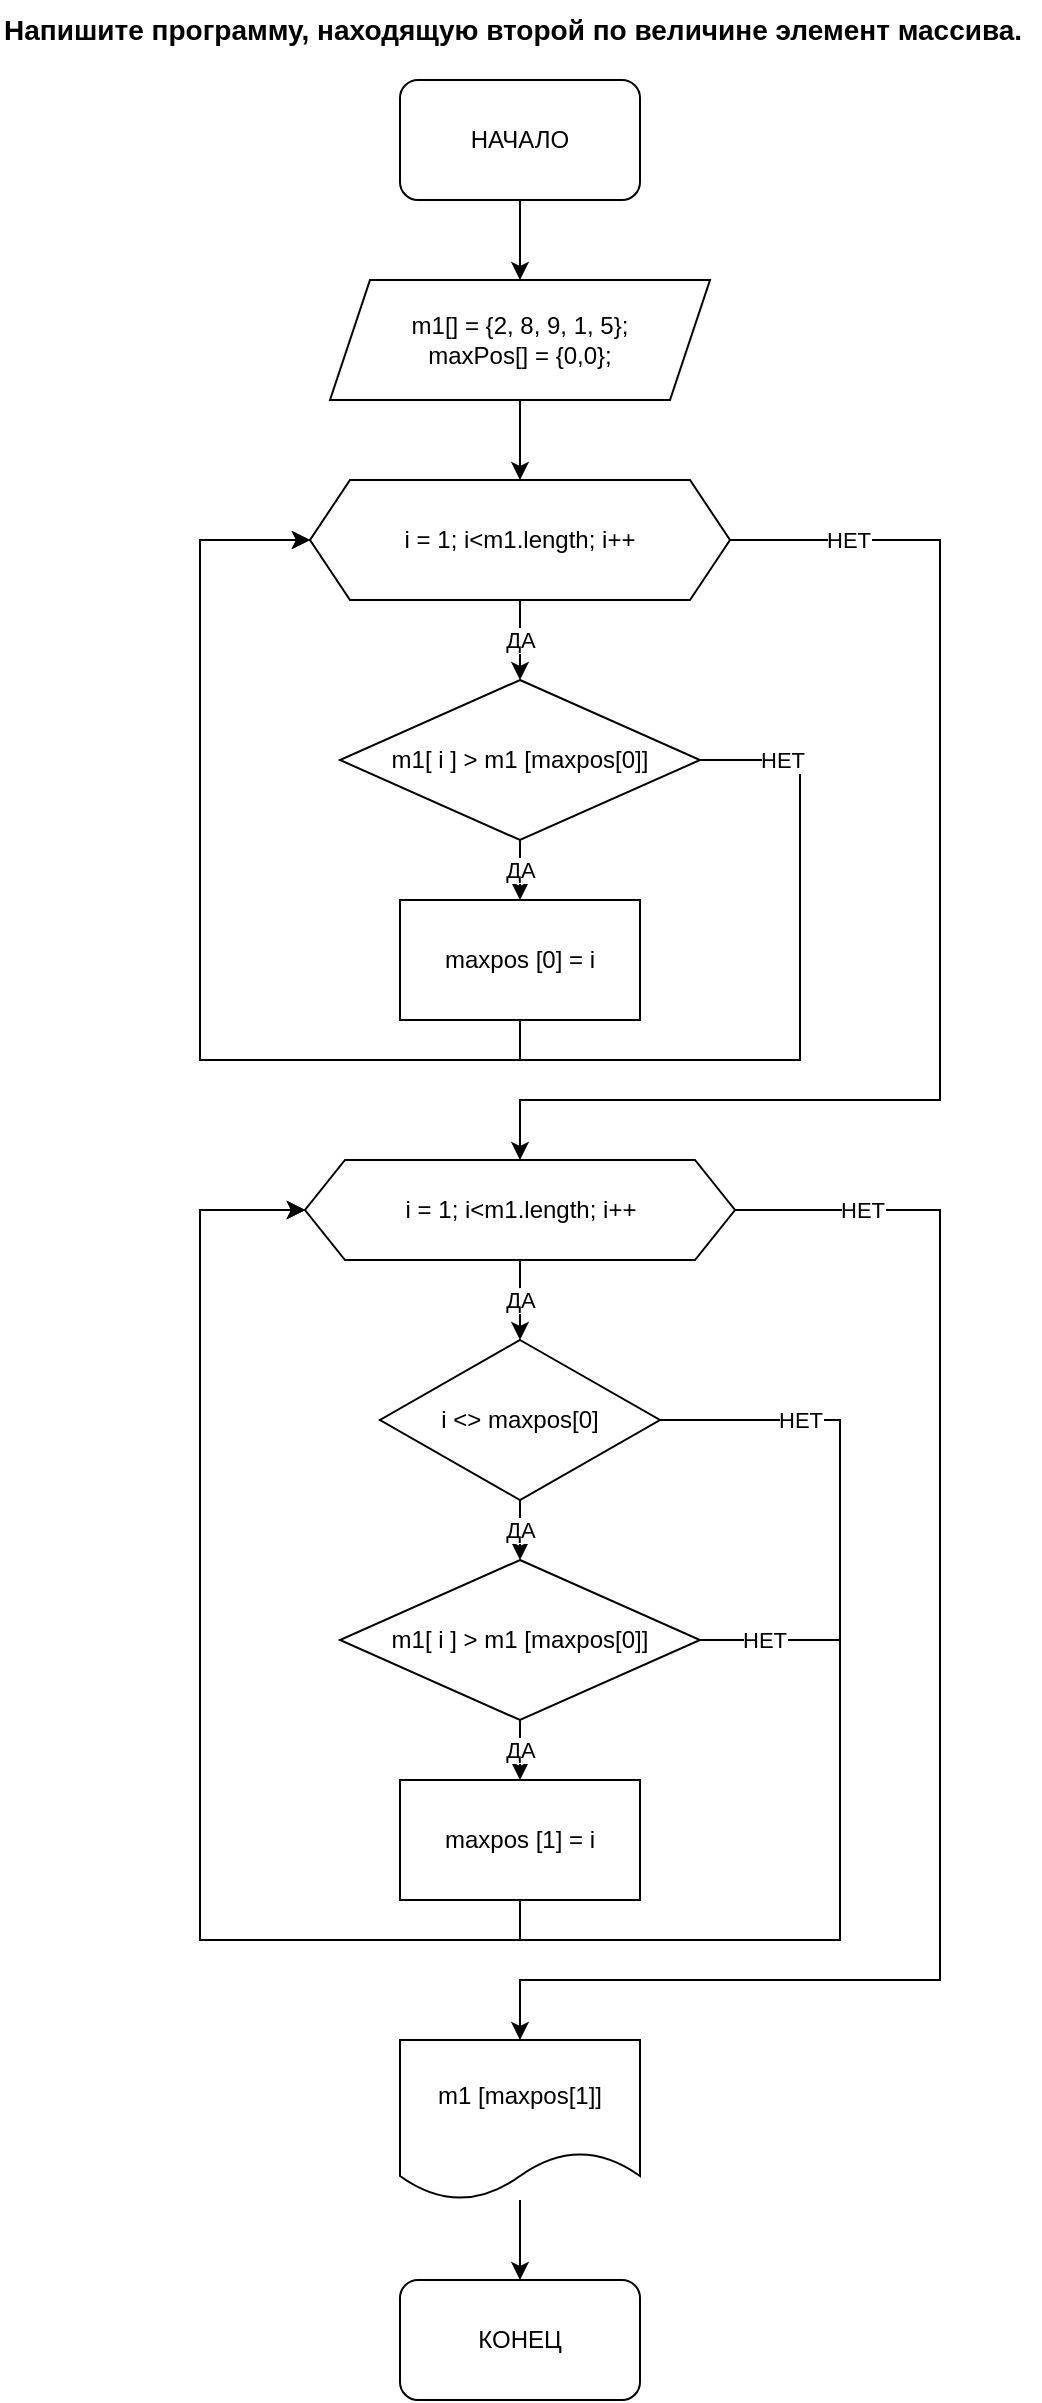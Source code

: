 <mxfile version="17.4.6" type="github">
  <diagram name="Page-1" id="edf60f1a-56cd-e834-aa8a-f176f3a09ee4">
    <mxGraphModel dx="1082" dy="1523" grid="1" gridSize="10" guides="1" tooltips="1" connect="1" arrows="1" fold="1" page="1" pageScale="1" pageWidth="1100" pageHeight="850" background="none" math="0" shadow="0">
      <root>
        <mxCell id="0" />
        <mxCell id="1" parent="0" />
        <mxCell id="-2-cMGuEdAPrwcFwQ8xO-6" style="edgeStyle=orthogonalEdgeStyle;rounded=0;orthogonalLoop=1;jettySize=auto;html=1;exitX=0.5;exitY=1;exitDx=0;exitDy=0;entryX=0.5;entryY=0;entryDx=0;entryDy=0;" edge="1" parent="1" source="-2-cMGuEdAPrwcFwQ8xO-1" target="-2-cMGuEdAPrwcFwQ8xO-2">
          <mxGeometry relative="1" as="geometry" />
        </mxCell>
        <mxCell id="-2-cMGuEdAPrwcFwQ8xO-1" value="НАЧАЛО" style="rounded=1;whiteSpace=wrap;html=1;" vertex="1" parent="1">
          <mxGeometry x="380" y="30" width="120" height="60" as="geometry" />
        </mxCell>
        <mxCell id="-2-cMGuEdAPrwcFwQ8xO-7" style="edgeStyle=orthogonalEdgeStyle;rounded=0;orthogonalLoop=1;jettySize=auto;html=1;exitX=0.5;exitY=1;exitDx=0;exitDy=0;entryX=0.5;entryY=0;entryDx=0;entryDy=0;" edge="1" parent="1" source="-2-cMGuEdAPrwcFwQ8xO-2" target="-2-cMGuEdAPrwcFwQ8xO-3">
          <mxGeometry relative="1" as="geometry" />
        </mxCell>
        <mxCell id="-2-cMGuEdAPrwcFwQ8xO-2" value="&lt;div&gt;m1[] = {2, 8, 9, 1, 5};&lt;/div&gt;&lt;div&gt;maxPos[] = {0,0};&lt;/div&gt;" style="shape=parallelogram;perimeter=parallelogramPerimeter;whiteSpace=wrap;html=1;fixedSize=1;" vertex="1" parent="1">
          <mxGeometry x="345" y="130" width="190" height="60" as="geometry" />
        </mxCell>
        <mxCell id="-2-cMGuEdAPrwcFwQ8xO-8" value="ДА" style="edgeStyle=orthogonalEdgeStyle;rounded=0;orthogonalLoop=1;jettySize=auto;html=1;exitX=0.5;exitY=1;exitDx=0;exitDy=0;" edge="1" parent="1" source="-2-cMGuEdAPrwcFwQ8xO-3" target="-2-cMGuEdAPrwcFwQ8xO-5">
          <mxGeometry relative="1" as="geometry" />
        </mxCell>
        <mxCell id="-2-cMGuEdAPrwcFwQ8xO-16" value="НЕТ" style="edgeStyle=orthogonalEdgeStyle;rounded=0;orthogonalLoop=1;jettySize=auto;html=1;exitX=1;exitY=0.5;exitDx=0;exitDy=0;entryX=0.5;entryY=0;entryDx=0;entryDy=0;" edge="1" parent="1" source="-2-cMGuEdAPrwcFwQ8xO-3" target="-2-cMGuEdAPrwcFwQ8xO-14">
          <mxGeometry x="-0.812" relative="1" as="geometry">
            <Array as="points">
              <mxPoint x="650" y="260" />
              <mxPoint x="650" y="540" />
              <mxPoint x="440" y="540" />
            </Array>
            <mxPoint as="offset" />
          </mxGeometry>
        </mxCell>
        <mxCell id="-2-cMGuEdAPrwcFwQ8xO-3" value="i = 1; i&amp;lt;m1.length; i++" style="shape=hexagon;perimeter=hexagonPerimeter2;whiteSpace=wrap;html=1;fixedSize=1;" vertex="1" parent="1">
          <mxGeometry x="335" y="230" width="210" height="60" as="geometry" />
        </mxCell>
        <mxCell id="-2-cMGuEdAPrwcFwQ8xO-10" value="ДА" style="edgeStyle=orthogonalEdgeStyle;rounded=0;orthogonalLoop=1;jettySize=auto;html=1;exitX=0.5;exitY=1;exitDx=0;exitDy=0;entryX=0.5;entryY=0;entryDx=0;entryDy=0;" edge="1" parent="1" source="-2-cMGuEdAPrwcFwQ8xO-5" target="-2-cMGuEdAPrwcFwQ8xO-9">
          <mxGeometry relative="1" as="geometry" />
        </mxCell>
        <mxCell id="-2-cMGuEdAPrwcFwQ8xO-13" value="НЕТ" style="edgeStyle=orthogonalEdgeStyle;rounded=0;orthogonalLoop=1;jettySize=auto;html=1;exitX=1;exitY=0.5;exitDx=0;exitDy=0;entryX=0;entryY=0.5;entryDx=0;entryDy=0;" edge="1" parent="1" source="-2-cMGuEdAPrwcFwQ8xO-5" target="-2-cMGuEdAPrwcFwQ8xO-3">
          <mxGeometry x="-0.899" relative="1" as="geometry">
            <Array as="points">
              <mxPoint x="580" y="370" />
              <mxPoint x="580" y="520" />
              <mxPoint x="280" y="520" />
              <mxPoint x="280" y="260" />
            </Array>
            <mxPoint as="offset" />
          </mxGeometry>
        </mxCell>
        <mxCell id="-2-cMGuEdAPrwcFwQ8xO-5" value="m1[ i ] &amp;gt; m1 [maxpos[0]]" style="rhombus;whiteSpace=wrap;html=1;" vertex="1" parent="1">
          <mxGeometry x="350" y="330" width="180" height="80" as="geometry" />
        </mxCell>
        <mxCell id="-2-cMGuEdAPrwcFwQ8xO-12" style="edgeStyle=orthogonalEdgeStyle;rounded=0;orthogonalLoop=1;jettySize=auto;html=1;exitX=0.5;exitY=1;exitDx=0;exitDy=0;entryX=0;entryY=0.5;entryDx=0;entryDy=0;" edge="1" parent="1" source="-2-cMGuEdAPrwcFwQ8xO-9" target="-2-cMGuEdAPrwcFwQ8xO-3">
          <mxGeometry relative="1" as="geometry">
            <Array as="points">
              <mxPoint x="440" y="520" />
              <mxPoint x="280" y="520" />
              <mxPoint x="280" y="260" />
            </Array>
          </mxGeometry>
        </mxCell>
        <mxCell id="-2-cMGuEdAPrwcFwQ8xO-9" value="maxpos [0] = i" style="rounded=0;whiteSpace=wrap;html=1;" vertex="1" parent="1">
          <mxGeometry x="380" y="440" width="120" height="60" as="geometry" />
        </mxCell>
        <mxCell id="-2-cMGuEdAPrwcFwQ8xO-18" value="ДА" style="edgeStyle=orthogonalEdgeStyle;rounded=0;orthogonalLoop=1;jettySize=auto;html=1;exitX=0.5;exitY=1;exitDx=0;exitDy=0;entryX=0.5;entryY=0;entryDx=0;entryDy=0;" edge="1" parent="1" source="-2-cMGuEdAPrwcFwQ8xO-14" target="-2-cMGuEdAPrwcFwQ8xO-17">
          <mxGeometry relative="1" as="geometry" />
        </mxCell>
        <mxCell id="-2-cMGuEdAPrwcFwQ8xO-28" value="НЕТ" style="edgeStyle=orthogonalEdgeStyle;rounded=0;orthogonalLoop=1;jettySize=auto;html=1;exitX=1;exitY=0.5;exitDx=0;exitDy=0;entryX=0.5;entryY=0;entryDx=0;entryDy=0;" edge="1" parent="1" source="-2-cMGuEdAPrwcFwQ8xO-14" target="-2-cMGuEdAPrwcFwQ8xO-27">
          <mxGeometry x="-0.828" relative="1" as="geometry">
            <Array as="points">
              <mxPoint x="650" y="595" />
              <mxPoint x="650" y="980" />
              <mxPoint x="440" y="980" />
            </Array>
            <mxPoint x="1" as="offset" />
          </mxGeometry>
        </mxCell>
        <mxCell id="-2-cMGuEdAPrwcFwQ8xO-14" value="&lt;span&gt;i = 1; i&amp;lt;m1.length; i++&lt;/span&gt;" style="shape=hexagon;perimeter=hexagonPerimeter2;whiteSpace=wrap;html=1;fixedSize=1;" vertex="1" parent="1">
          <mxGeometry x="332.5" y="570" width="215" height="50" as="geometry" />
        </mxCell>
        <mxCell id="-2-cMGuEdAPrwcFwQ8xO-20" value="ДА" style="edgeStyle=orthogonalEdgeStyle;rounded=0;orthogonalLoop=1;jettySize=auto;html=1;exitX=0.5;exitY=1;exitDx=0;exitDy=0;entryX=0.5;entryY=0;entryDx=0;entryDy=0;" edge="1" parent="1" source="-2-cMGuEdAPrwcFwQ8xO-17" target="-2-cMGuEdAPrwcFwQ8xO-19">
          <mxGeometry relative="1" as="geometry" />
        </mxCell>
        <mxCell id="-2-cMGuEdAPrwcFwQ8xO-24" value="НЕТ" style="edgeStyle=orthogonalEdgeStyle;rounded=0;orthogonalLoop=1;jettySize=auto;html=1;exitX=1;exitY=0.5;exitDx=0;exitDy=0;entryX=0;entryY=0.5;entryDx=0;entryDy=0;" edge="1" parent="1" source="-2-cMGuEdAPrwcFwQ8xO-17" target="-2-cMGuEdAPrwcFwQ8xO-14">
          <mxGeometry x="-0.871" relative="1" as="geometry">
            <mxPoint x="680" y="870" as="targetPoint" />
            <Array as="points">
              <mxPoint x="600" y="700" />
              <mxPoint x="600" y="960" />
              <mxPoint x="280" y="960" />
              <mxPoint x="280" y="595" />
            </Array>
            <mxPoint as="offset" />
          </mxGeometry>
        </mxCell>
        <mxCell id="-2-cMGuEdAPrwcFwQ8xO-17" value="i &amp;lt;&amp;gt; maxpos[0]" style="rhombus;whiteSpace=wrap;html=1;" vertex="1" parent="1">
          <mxGeometry x="370" y="660" width="140" height="80" as="geometry" />
        </mxCell>
        <mxCell id="-2-cMGuEdAPrwcFwQ8xO-22" value="ДА" style="edgeStyle=orthogonalEdgeStyle;rounded=0;orthogonalLoop=1;jettySize=auto;html=1;exitX=0.5;exitY=1;exitDx=0;exitDy=0;" edge="1" parent="1" source="-2-cMGuEdAPrwcFwQ8xO-19" target="-2-cMGuEdAPrwcFwQ8xO-21">
          <mxGeometry relative="1" as="geometry" />
        </mxCell>
        <mxCell id="-2-cMGuEdAPrwcFwQ8xO-25" value="НЕТ" style="edgeStyle=orthogonalEdgeStyle;rounded=0;orthogonalLoop=1;jettySize=auto;html=1;exitX=1;exitY=0.5;exitDx=0;exitDy=0;entryX=0;entryY=0.5;entryDx=0;entryDy=0;" edge="1" parent="1" source="-2-cMGuEdAPrwcFwQ8xO-19" target="-2-cMGuEdAPrwcFwQ8xO-14">
          <mxGeometry x="-0.933" relative="1" as="geometry">
            <mxPoint x="780" y="690" as="targetPoint" />
            <Array as="points">
              <mxPoint x="600" y="810" />
              <mxPoint x="600" y="960" />
              <mxPoint x="280" y="960" />
              <mxPoint x="280" y="595" />
            </Array>
            <mxPoint as="offset" />
          </mxGeometry>
        </mxCell>
        <mxCell id="-2-cMGuEdAPrwcFwQ8xO-19" value="m1[ i ] &amp;gt; m1 [maxpos[0]]" style="rhombus;whiteSpace=wrap;html=1;" vertex="1" parent="1">
          <mxGeometry x="350" y="770" width="180" height="80" as="geometry" />
        </mxCell>
        <mxCell id="-2-cMGuEdAPrwcFwQ8xO-23" style="edgeStyle=orthogonalEdgeStyle;rounded=0;orthogonalLoop=1;jettySize=auto;html=1;exitX=0.5;exitY=1;exitDx=0;exitDy=0;entryX=0;entryY=0.5;entryDx=0;entryDy=0;" edge="1" parent="1" source="-2-cMGuEdAPrwcFwQ8xO-21" target="-2-cMGuEdAPrwcFwQ8xO-14">
          <mxGeometry relative="1" as="geometry">
            <Array as="points">
              <mxPoint x="440" y="960" />
              <mxPoint x="280" y="960" />
              <mxPoint x="280" y="595" />
            </Array>
          </mxGeometry>
        </mxCell>
        <mxCell id="-2-cMGuEdAPrwcFwQ8xO-21" value="maxpos [1] = i" style="rounded=0;whiteSpace=wrap;html=1;" vertex="1" parent="1">
          <mxGeometry x="380" y="880" width="120" height="60" as="geometry" />
        </mxCell>
        <mxCell id="-2-cMGuEdAPrwcFwQ8xO-31" style="edgeStyle=orthogonalEdgeStyle;rounded=0;orthogonalLoop=1;jettySize=auto;html=1;entryX=0.5;entryY=0;entryDx=0;entryDy=0;" edge="1" parent="1" source="-2-cMGuEdAPrwcFwQ8xO-27" target="-2-cMGuEdAPrwcFwQ8xO-29">
          <mxGeometry relative="1" as="geometry" />
        </mxCell>
        <mxCell id="-2-cMGuEdAPrwcFwQ8xO-27" value="m1 [maxpos[1]]" style="shape=document;whiteSpace=wrap;html=1;boundedLbl=1;" vertex="1" parent="1">
          <mxGeometry x="380" y="1010" width="120" height="80" as="geometry" />
        </mxCell>
        <mxCell id="-2-cMGuEdAPrwcFwQ8xO-29" value="КОНЕЦ" style="rounded=1;whiteSpace=wrap;html=1;" vertex="1" parent="1">
          <mxGeometry x="380" y="1130" width="120" height="60" as="geometry" />
        </mxCell>
        <mxCell id="-2-cMGuEdAPrwcFwQ8xO-32" value="&lt;span style=&quot;font-size: 14px; font-style: normal; letter-spacing: normal; text-indent: 0px; text-transform: none; word-spacing: 0px; display: inline; float: none;&quot;&gt;Напишите программу, находящую второй по величине элемент массива.&lt;/span&gt;" style="text;whiteSpace=wrap;html=1;fontColor=default;labelBackgroundColor=none;fontSize=14;fontStyle=1" vertex="1" parent="1">
          <mxGeometry x="180" y="-10" width="520" height="30" as="geometry" />
        </mxCell>
      </root>
    </mxGraphModel>
  </diagram>
</mxfile>
